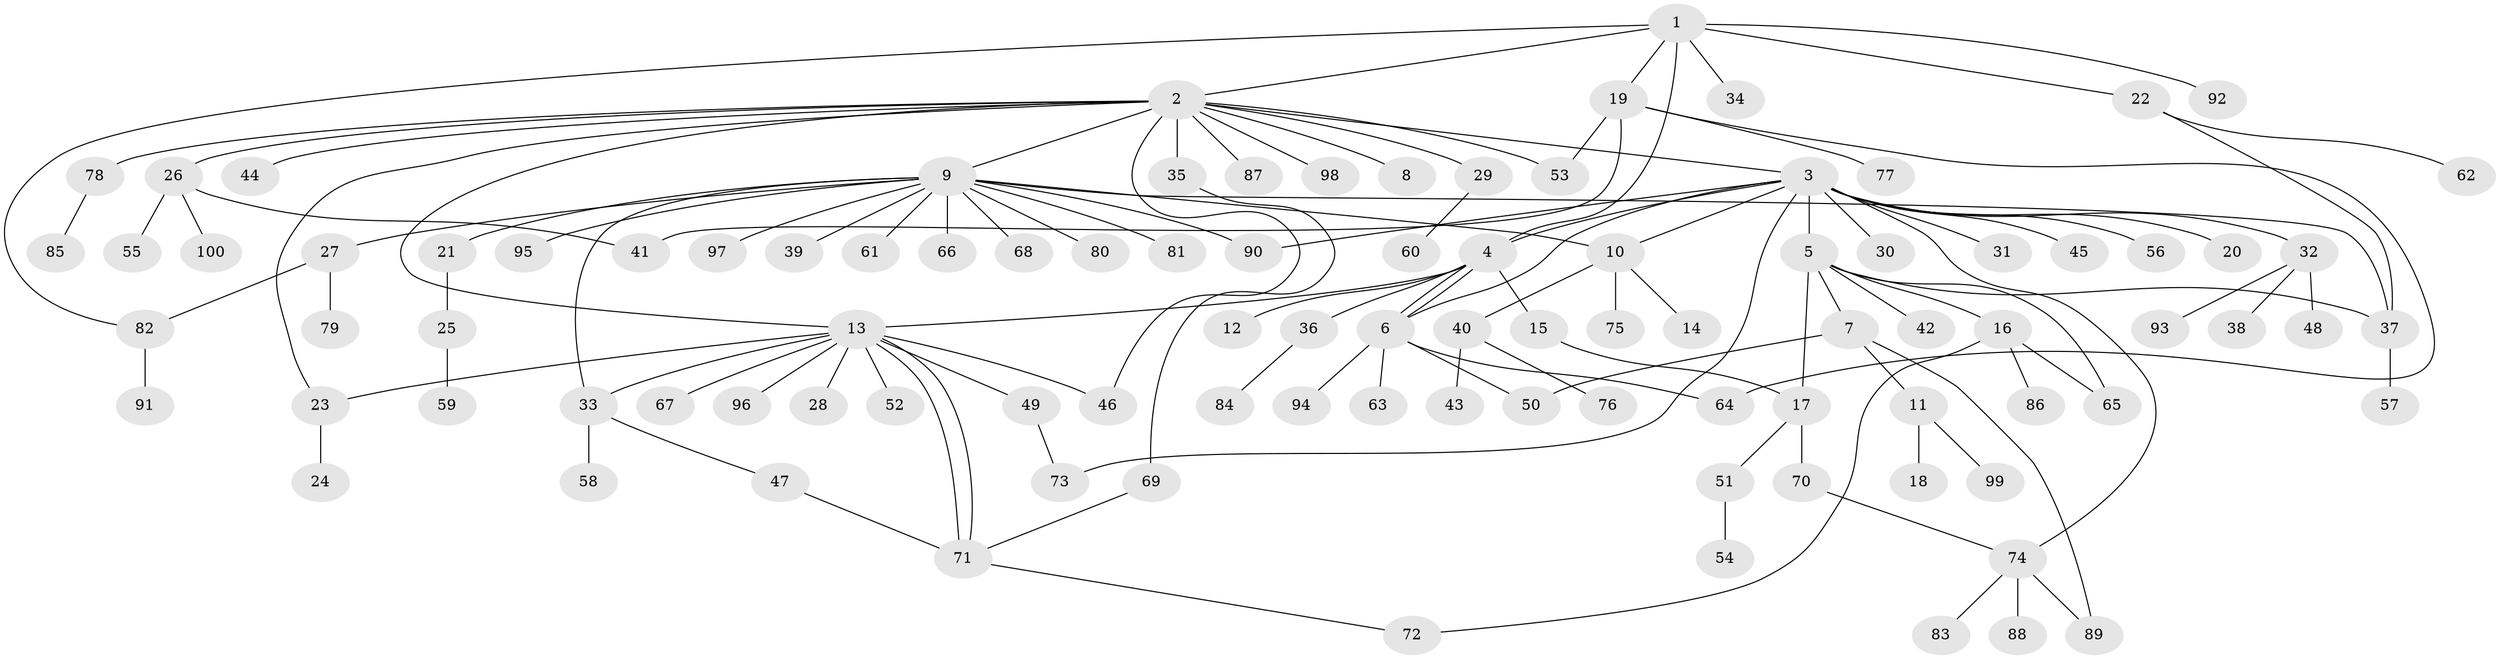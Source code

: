 // Generated by graph-tools (version 1.1) at 2025/11/02/27/25 16:11:14]
// undirected, 100 vertices, 124 edges
graph export_dot {
graph [start="1"]
  node [color=gray90,style=filled];
  1;
  2;
  3;
  4;
  5;
  6;
  7;
  8;
  9;
  10;
  11;
  12;
  13;
  14;
  15;
  16;
  17;
  18;
  19;
  20;
  21;
  22;
  23;
  24;
  25;
  26;
  27;
  28;
  29;
  30;
  31;
  32;
  33;
  34;
  35;
  36;
  37;
  38;
  39;
  40;
  41;
  42;
  43;
  44;
  45;
  46;
  47;
  48;
  49;
  50;
  51;
  52;
  53;
  54;
  55;
  56;
  57;
  58;
  59;
  60;
  61;
  62;
  63;
  64;
  65;
  66;
  67;
  68;
  69;
  70;
  71;
  72;
  73;
  74;
  75;
  76;
  77;
  78;
  79;
  80;
  81;
  82;
  83;
  84;
  85;
  86;
  87;
  88;
  89;
  90;
  91;
  92;
  93;
  94;
  95;
  96;
  97;
  98;
  99;
  100;
  1 -- 2;
  1 -- 4;
  1 -- 19;
  1 -- 22;
  1 -- 34;
  1 -- 82;
  1 -- 92;
  2 -- 3;
  2 -- 8;
  2 -- 9;
  2 -- 13;
  2 -- 23;
  2 -- 26;
  2 -- 29;
  2 -- 35;
  2 -- 44;
  2 -- 46;
  2 -- 53;
  2 -- 78;
  2 -- 87;
  2 -- 98;
  3 -- 4;
  3 -- 5;
  3 -- 6;
  3 -- 10;
  3 -- 20;
  3 -- 30;
  3 -- 31;
  3 -- 32;
  3 -- 45;
  3 -- 56;
  3 -- 73;
  3 -- 74;
  3 -- 90;
  4 -- 6;
  4 -- 6;
  4 -- 12;
  4 -- 13;
  4 -- 15;
  4 -- 36;
  5 -- 7;
  5 -- 16;
  5 -- 17;
  5 -- 37;
  5 -- 42;
  5 -- 65;
  6 -- 50;
  6 -- 63;
  6 -- 64;
  6 -- 94;
  7 -- 11;
  7 -- 50;
  7 -- 89;
  9 -- 10;
  9 -- 21;
  9 -- 27;
  9 -- 33;
  9 -- 37;
  9 -- 39;
  9 -- 61;
  9 -- 66;
  9 -- 68;
  9 -- 80;
  9 -- 81;
  9 -- 90;
  9 -- 95;
  9 -- 97;
  10 -- 14;
  10 -- 40;
  10 -- 75;
  11 -- 18;
  11 -- 99;
  13 -- 23;
  13 -- 28;
  13 -- 33;
  13 -- 46;
  13 -- 49;
  13 -- 52;
  13 -- 67;
  13 -- 71;
  13 -- 71;
  13 -- 96;
  15 -- 17;
  16 -- 65;
  16 -- 72;
  16 -- 86;
  17 -- 51;
  17 -- 70;
  19 -- 41;
  19 -- 53;
  19 -- 64;
  19 -- 77;
  21 -- 25;
  22 -- 37;
  22 -- 62;
  23 -- 24;
  25 -- 59;
  26 -- 41;
  26 -- 55;
  26 -- 100;
  27 -- 79;
  27 -- 82;
  29 -- 60;
  32 -- 38;
  32 -- 48;
  32 -- 93;
  33 -- 47;
  33 -- 58;
  35 -- 69;
  36 -- 84;
  37 -- 57;
  40 -- 43;
  40 -- 76;
  47 -- 71;
  49 -- 73;
  51 -- 54;
  69 -- 71;
  70 -- 74;
  71 -- 72;
  74 -- 83;
  74 -- 88;
  74 -- 89;
  78 -- 85;
  82 -- 91;
}
